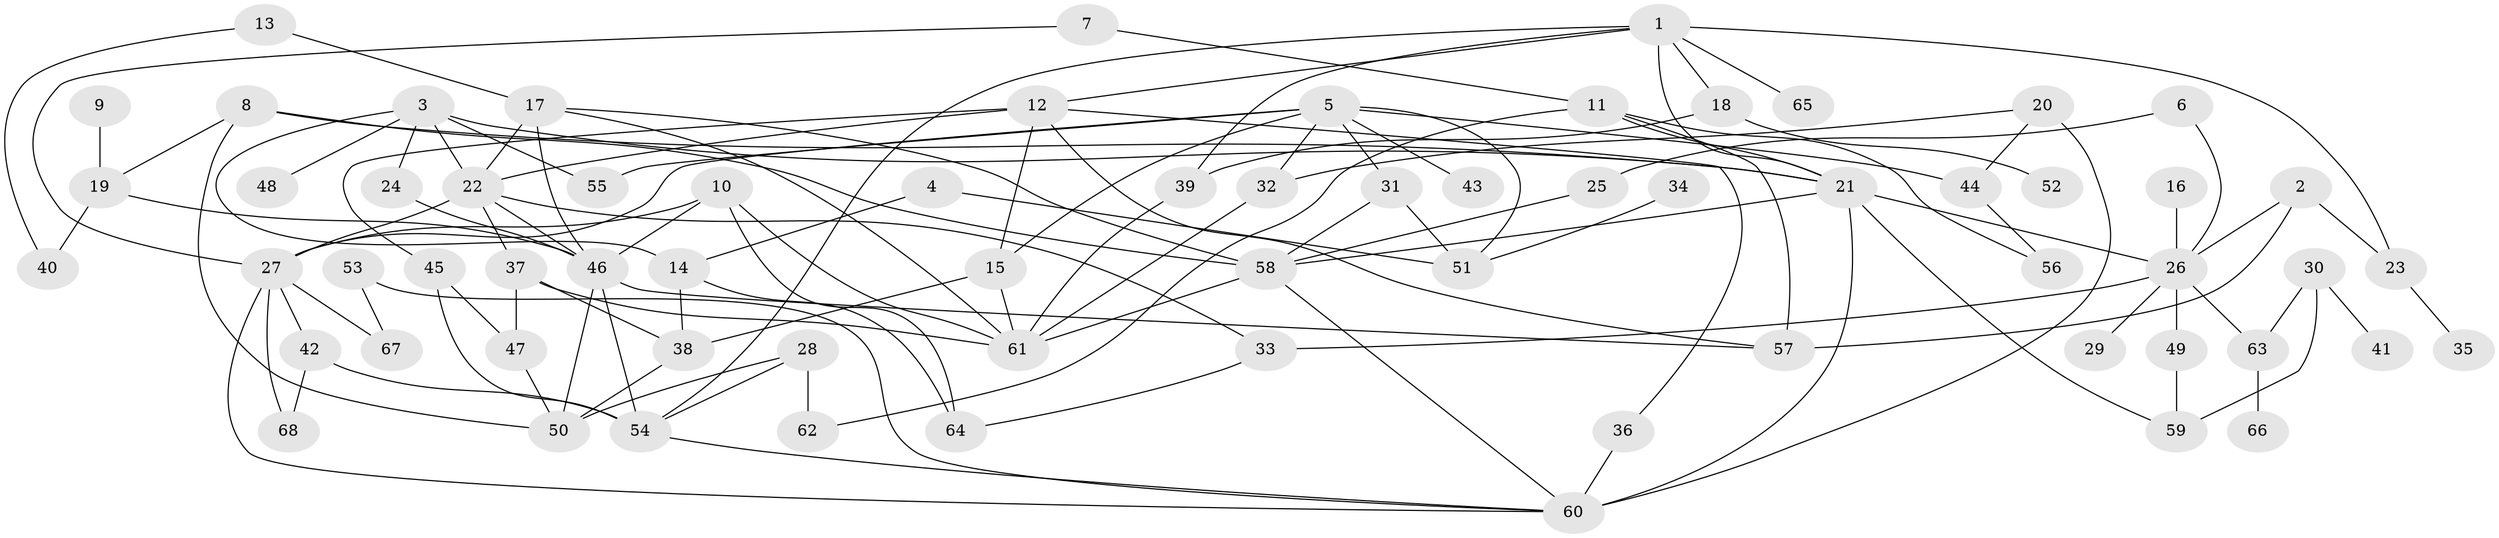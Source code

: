 // original degree distribution, {7: 0.029411764705882353, 9: 0.022058823529411766, 6: 0.014705882352941176, 3: 0.27205882352941174, 8: 0.007352941176470588, 5: 0.0661764705882353, 4: 0.08088235294117647, 2: 0.25, 1: 0.25735294117647056}
// Generated by graph-tools (version 1.1) at 2025/01/03/09/25 03:01:10]
// undirected, 68 vertices, 118 edges
graph export_dot {
graph [start="1"]
  node [color=gray90,style=filled];
  1;
  2;
  3;
  4;
  5;
  6;
  7;
  8;
  9;
  10;
  11;
  12;
  13;
  14;
  15;
  16;
  17;
  18;
  19;
  20;
  21;
  22;
  23;
  24;
  25;
  26;
  27;
  28;
  29;
  30;
  31;
  32;
  33;
  34;
  35;
  36;
  37;
  38;
  39;
  40;
  41;
  42;
  43;
  44;
  45;
  46;
  47;
  48;
  49;
  50;
  51;
  52;
  53;
  54;
  55;
  56;
  57;
  58;
  59;
  60;
  61;
  62;
  63;
  64;
  65;
  66;
  67;
  68;
  1 -- 12 [weight=1.0];
  1 -- 18 [weight=1.0];
  1 -- 21 [weight=1.0];
  1 -- 23 [weight=1.0];
  1 -- 39 [weight=1.0];
  1 -- 54 [weight=1.0];
  1 -- 65 [weight=1.0];
  2 -- 23 [weight=1.0];
  2 -- 26 [weight=1.0];
  2 -- 57 [weight=1.0];
  3 -- 14 [weight=1.0];
  3 -- 21 [weight=1.0];
  3 -- 22 [weight=1.0];
  3 -- 24 [weight=1.0];
  3 -- 48 [weight=1.0];
  3 -- 55 [weight=1.0];
  4 -- 14 [weight=1.0];
  4 -- 51 [weight=1.0];
  5 -- 15 [weight=1.0];
  5 -- 27 [weight=1.0];
  5 -- 31 [weight=1.0];
  5 -- 32 [weight=1.0];
  5 -- 43 [weight=1.0];
  5 -- 44 [weight=1.0];
  5 -- 51 [weight=1.0];
  5 -- 55 [weight=1.0];
  6 -- 25 [weight=1.0];
  6 -- 26 [weight=1.0];
  7 -- 11 [weight=1.0];
  7 -- 27 [weight=1.0];
  8 -- 19 [weight=1.0];
  8 -- 21 [weight=1.0];
  8 -- 50 [weight=1.0];
  8 -- 58 [weight=1.0];
  9 -- 19 [weight=1.0];
  10 -- 27 [weight=1.0];
  10 -- 46 [weight=1.0];
  10 -- 61 [weight=1.0];
  10 -- 64 [weight=1.0];
  11 -- 21 [weight=1.0];
  11 -- 56 [weight=1.0];
  11 -- 57 [weight=1.0];
  11 -- 62 [weight=1.0];
  12 -- 15 [weight=1.0];
  12 -- 22 [weight=1.0];
  12 -- 36 [weight=1.0];
  12 -- 45 [weight=1.0];
  12 -- 57 [weight=1.0];
  13 -- 17 [weight=1.0];
  13 -- 40 [weight=1.0];
  14 -- 38 [weight=1.0];
  14 -- 64 [weight=1.0];
  15 -- 38 [weight=1.0];
  15 -- 61 [weight=1.0];
  16 -- 26 [weight=1.0];
  17 -- 22 [weight=1.0];
  17 -- 46 [weight=1.0];
  17 -- 58 [weight=1.0];
  17 -- 61 [weight=1.0];
  18 -- 39 [weight=1.0];
  18 -- 52 [weight=1.0];
  19 -- 40 [weight=1.0];
  19 -- 46 [weight=1.0];
  20 -- 32 [weight=1.0];
  20 -- 44 [weight=1.0];
  20 -- 60 [weight=2.0];
  21 -- 26 [weight=1.0];
  21 -- 58 [weight=1.0];
  21 -- 59 [weight=1.0];
  21 -- 60 [weight=1.0];
  22 -- 27 [weight=1.0];
  22 -- 33 [weight=1.0];
  22 -- 37 [weight=2.0];
  22 -- 46 [weight=1.0];
  23 -- 35 [weight=1.0];
  24 -- 46 [weight=1.0];
  25 -- 58 [weight=1.0];
  26 -- 29 [weight=1.0];
  26 -- 33 [weight=1.0];
  26 -- 49 [weight=1.0];
  26 -- 63 [weight=1.0];
  27 -- 42 [weight=1.0];
  27 -- 60 [weight=1.0];
  27 -- 67 [weight=1.0];
  27 -- 68 [weight=1.0];
  28 -- 50 [weight=1.0];
  28 -- 54 [weight=1.0];
  28 -- 62 [weight=1.0];
  30 -- 41 [weight=1.0];
  30 -- 59 [weight=1.0];
  30 -- 63 [weight=1.0];
  31 -- 51 [weight=1.0];
  31 -- 58 [weight=1.0];
  32 -- 61 [weight=1.0];
  33 -- 64 [weight=1.0];
  34 -- 51 [weight=1.0];
  36 -- 60 [weight=1.0];
  37 -- 38 [weight=1.0];
  37 -- 47 [weight=1.0];
  37 -- 61 [weight=1.0];
  38 -- 50 [weight=1.0];
  39 -- 61 [weight=1.0];
  42 -- 54 [weight=2.0];
  42 -- 68 [weight=1.0];
  44 -- 56 [weight=1.0];
  45 -- 47 [weight=1.0];
  45 -- 54 [weight=1.0];
  46 -- 50 [weight=1.0];
  46 -- 54 [weight=1.0];
  46 -- 57 [weight=1.0];
  47 -- 50 [weight=1.0];
  49 -- 59 [weight=1.0];
  53 -- 60 [weight=1.0];
  53 -- 67 [weight=1.0];
  54 -- 60 [weight=1.0];
  58 -- 60 [weight=1.0];
  58 -- 61 [weight=1.0];
  63 -- 66 [weight=1.0];
}
